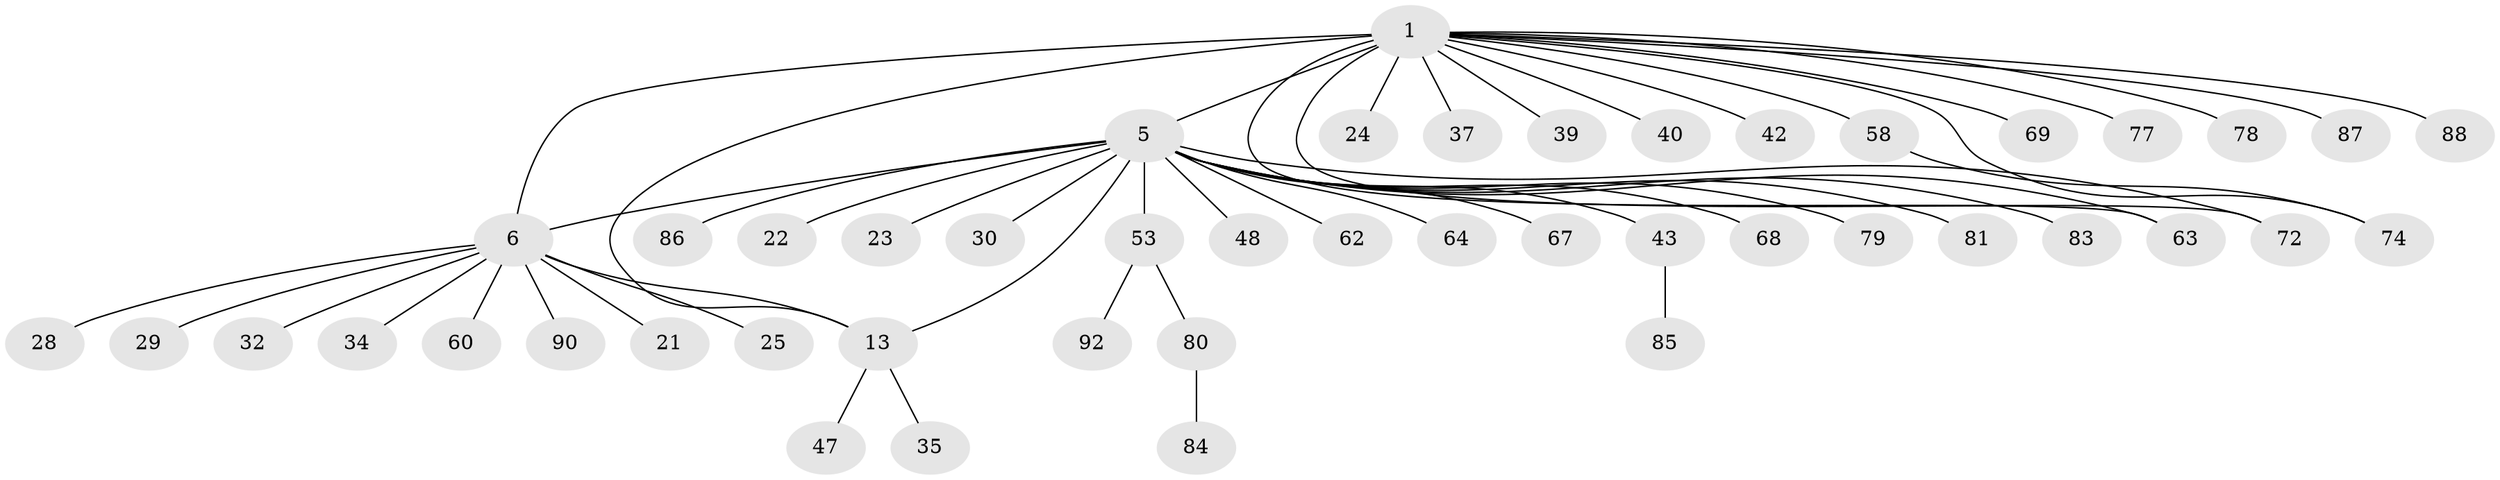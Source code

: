 // original degree distribution, {3: 0.06521739130434782, 9: 0.021739130434782608, 6: 0.07608695652173914, 10: 0.021739130434782608, 5: 0.03260869565217391, 4: 0.03260869565217391, 8: 0.010869565217391304, 12: 0.010869565217391304, 11: 0.010869565217391304, 1: 0.5869565217391305, 2: 0.13043478260869565}
// Generated by graph-tools (version 1.1) at 2025/15/03/09/25 04:15:50]
// undirected, 46 vertices, 51 edges
graph export_dot {
graph [start="1"]
  node [color=gray90,style=filled];
  1 [super="+2+4"];
  5 [super="+54+27+33+41+7+9+17+36"];
  6 [super="+8+38+50"];
  13 [super="+15"];
  21;
  22;
  23;
  24 [super="+49"];
  25;
  28;
  29;
  30;
  32;
  34 [super="+61"];
  35;
  37;
  39 [super="+44+66"];
  40;
  42;
  43 [super="+56"];
  47;
  48;
  53 [super="+65+70+73"];
  58 [super="+82"];
  60;
  62;
  63;
  64;
  67;
  68;
  69;
  72;
  74 [super="+76"];
  77;
  78;
  79;
  80;
  81;
  83;
  84;
  85;
  86;
  87;
  88;
  90;
  92;
  1 -- 5 [weight=3];
  1 -- 6 [weight=3];
  1 -- 69;
  1 -- 72;
  1 -- 74;
  1 -- 13 [weight=2];
  1 -- 77;
  1 -- 78;
  1 -- 24;
  1 -- 88;
  1 -- 37;
  1 -- 39;
  1 -- 40;
  1 -- 42;
  1 -- 58;
  1 -- 63;
  1 -- 87;
  5 -- 6 [weight=4];
  5 -- 22;
  5 -- 68;
  5 -- 13 [weight=2];
  5 -- 48;
  5 -- 83;
  5 -- 53;
  5 -- 86;
  5 -- 62;
  5 -- 64;
  5 -- 67;
  5 -- 72;
  5 -- 43;
  5 -- 79;
  5 -- 81;
  5 -- 23;
  5 -- 30;
  5 -- 63;
  6 -- 32;
  6 -- 34;
  6 -- 60;
  6 -- 90;
  6 -- 13 [weight=2];
  6 -- 21;
  6 -- 25;
  6 -- 28;
  6 -- 29;
  13 -- 35;
  13 -- 47;
  43 -- 85;
  53 -- 80;
  53 -- 92;
  58 -- 74;
  80 -- 84;
}
